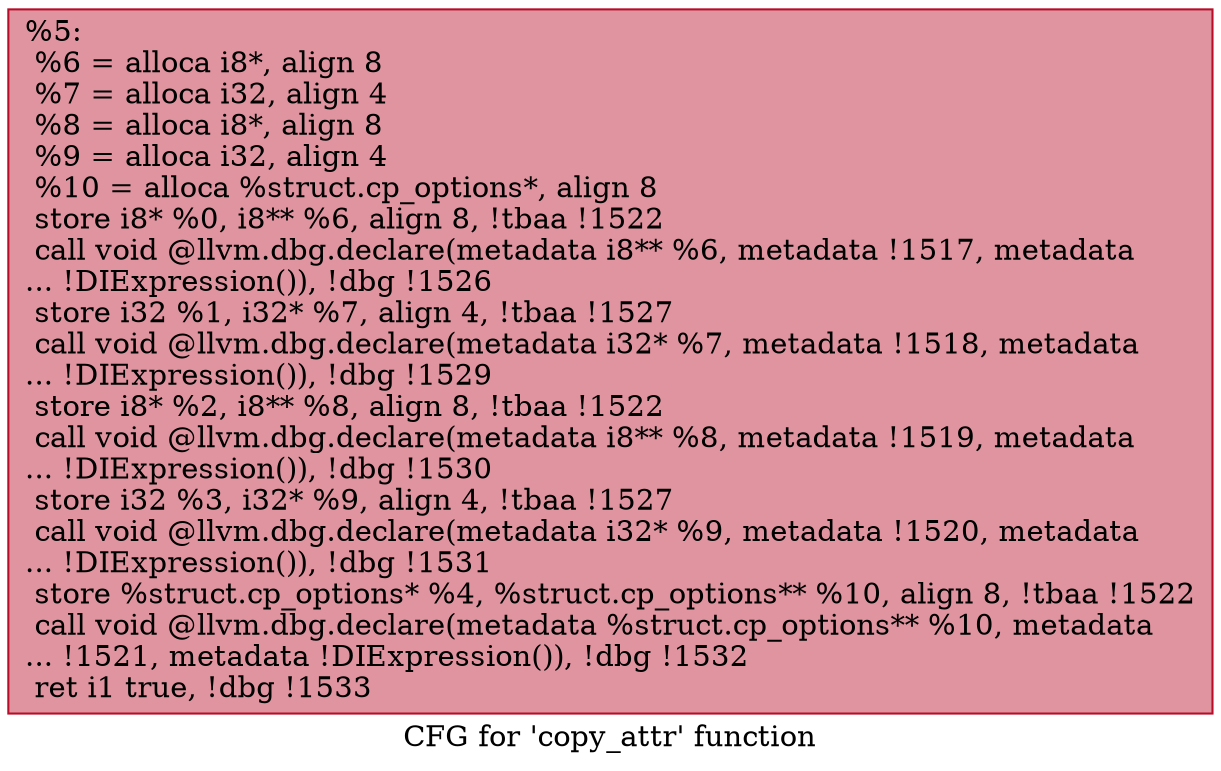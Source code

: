 digraph "CFG for 'copy_attr' function" {
	label="CFG for 'copy_attr' function";

	Node0xe92ff0 [shape=record,color="#b70d28ff", style=filled, fillcolor="#b70d2870",label="{%5:\l  %6 = alloca i8*, align 8\l  %7 = alloca i32, align 4\l  %8 = alloca i8*, align 8\l  %9 = alloca i32, align 4\l  %10 = alloca %struct.cp_options*, align 8\l  store i8* %0, i8** %6, align 8, !tbaa !1522\l  call void @llvm.dbg.declare(metadata i8** %6, metadata !1517, metadata\l... !DIExpression()), !dbg !1526\l  store i32 %1, i32* %7, align 4, !tbaa !1527\l  call void @llvm.dbg.declare(metadata i32* %7, metadata !1518, metadata\l... !DIExpression()), !dbg !1529\l  store i8* %2, i8** %8, align 8, !tbaa !1522\l  call void @llvm.dbg.declare(metadata i8** %8, metadata !1519, metadata\l... !DIExpression()), !dbg !1530\l  store i32 %3, i32* %9, align 4, !tbaa !1527\l  call void @llvm.dbg.declare(metadata i32* %9, metadata !1520, metadata\l... !DIExpression()), !dbg !1531\l  store %struct.cp_options* %4, %struct.cp_options** %10, align 8, !tbaa !1522\l  call void @llvm.dbg.declare(metadata %struct.cp_options** %10, metadata\l... !1521, metadata !DIExpression()), !dbg !1532\l  ret i1 true, !dbg !1533\l}"];
}
